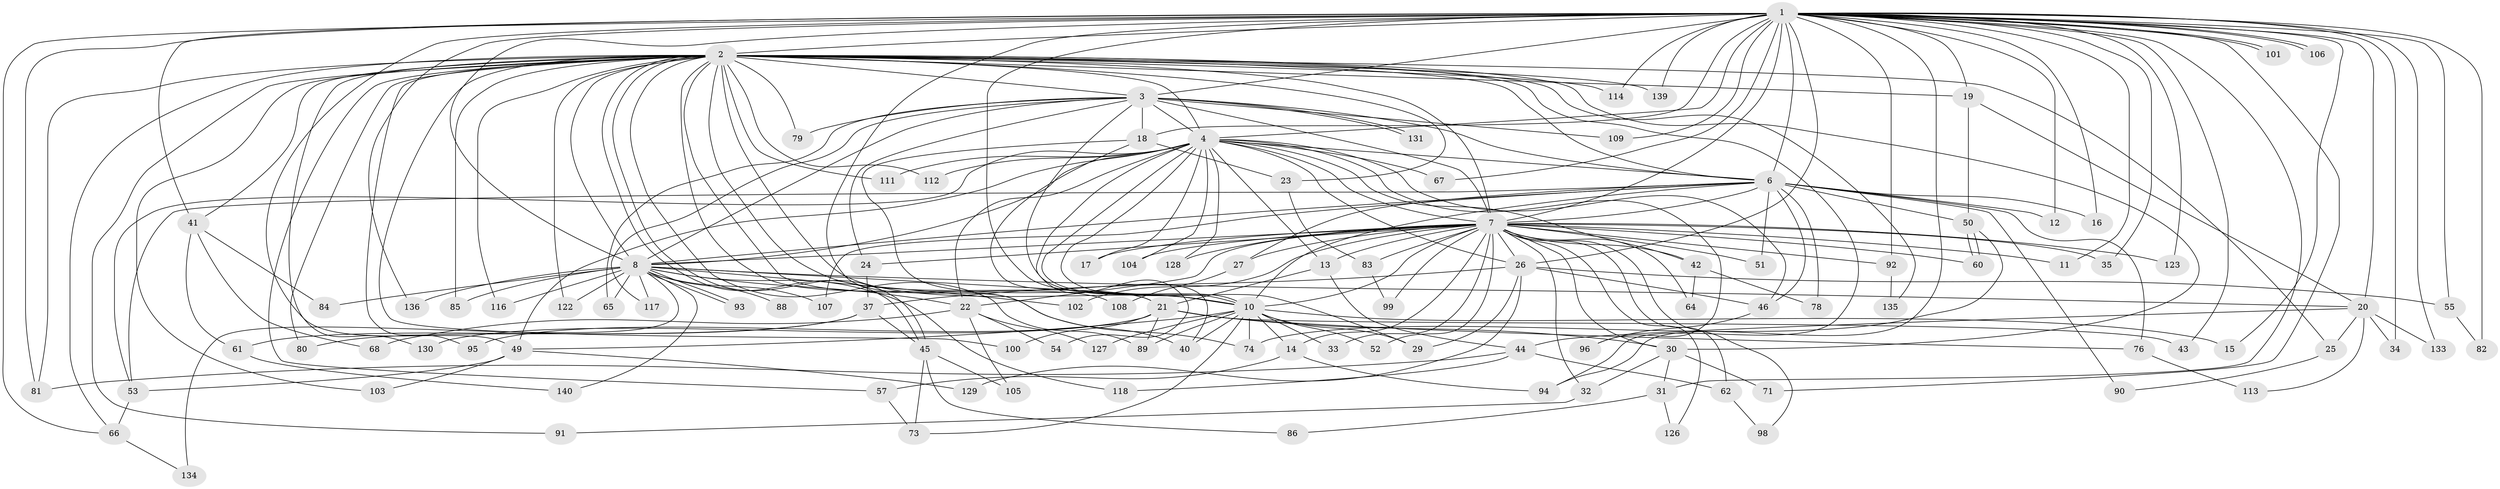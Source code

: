 // Generated by graph-tools (version 1.1) at 2025/23/03/03/25 07:23:37]
// undirected, 111 vertices, 251 edges
graph export_dot {
graph [start="1"]
  node [color=gray90,style=filled];
  1 [super="+9"];
  2 [super="+5"];
  3 [super="+38"];
  4 [super="+70"];
  6 [super="+69"];
  7 [super="+110"];
  8 [super="+72"];
  10 [super="+138"];
  11;
  12;
  13;
  14 [super="+75"];
  15;
  16;
  17;
  18;
  19;
  20 [super="+39"];
  21 [super="+28"];
  22 [super="+36"];
  23;
  24;
  25;
  26 [super="+97"];
  27;
  29;
  30 [super="+56"];
  31;
  32;
  33;
  34;
  35;
  37;
  40 [super="+48"];
  41 [super="+47"];
  42 [super="+63"];
  43;
  44 [super="+137"];
  45 [super="+132"];
  46 [super="+58"];
  49 [super="+77"];
  50;
  51 [super="+124"];
  52 [super="+59"];
  53 [super="+119"];
  54;
  55;
  57;
  60;
  61;
  62;
  64;
  65;
  66 [super="+125"];
  67;
  68;
  71;
  73 [super="+115"];
  74 [super="+87"];
  76;
  78;
  79;
  80 [super="+121"];
  81 [super="+120"];
  82;
  83;
  84;
  85;
  86;
  88;
  89;
  90;
  91;
  92;
  93;
  94 [super="+141"];
  95;
  96;
  98;
  99;
  100;
  101;
  102;
  103;
  104;
  105;
  106;
  107;
  108;
  109;
  111;
  112;
  113;
  114;
  116;
  117;
  118;
  122;
  123;
  126;
  127;
  128;
  129;
  130;
  131;
  133;
  134;
  135;
  136;
  139;
  140;
  1 -- 2 [weight=4];
  1 -- 3 [weight=2];
  1 -- 4 [weight=2];
  1 -- 6 [weight=2];
  1 -- 7 [weight=2];
  1 -- 8 [weight=2];
  1 -- 10 [weight=2];
  1 -- 15;
  1 -- 16;
  1 -- 18;
  1 -- 19;
  1 -- 20;
  1 -- 35;
  1 -- 40;
  1 -- 41;
  1 -- 43;
  1 -- 49;
  1 -- 55;
  1 -- 67;
  1 -- 81 [weight=2];
  1 -- 82;
  1 -- 101;
  1 -- 101;
  1 -- 106;
  1 -- 106;
  1 -- 109;
  1 -- 114;
  1 -- 136;
  1 -- 139;
  1 -- 133;
  1 -- 71;
  1 -- 11;
  1 -- 12;
  1 -- 26;
  1 -- 92;
  1 -- 31;
  1 -- 34;
  1 -- 123;
  1 -- 66;
  1 -- 94;
  2 -- 3 [weight=2];
  2 -- 4 [weight=2];
  2 -- 6 [weight=2];
  2 -- 7 [weight=2];
  2 -- 8 [weight=2];
  2 -- 10 [weight=2];
  2 -- 19;
  2 -- 23;
  2 -- 25;
  2 -- 45;
  2 -- 45;
  2 -- 79;
  2 -- 80 [weight=2];
  2 -- 85;
  2 -- 91;
  2 -- 94;
  2 -- 95;
  2 -- 103;
  2 -- 108;
  2 -- 112;
  2 -- 116;
  2 -- 66;
  2 -- 130;
  2 -- 135;
  2 -- 139;
  2 -- 89;
  2 -- 30;
  2 -- 100;
  2 -- 41 [weight=2];
  2 -- 111;
  2 -- 114;
  2 -- 57;
  2 -- 122;
  2 -- 74;
  2 -- 21;
  2 -- 81;
  3 -- 4;
  3 -- 6;
  3 -- 7 [weight=2];
  3 -- 8 [weight=2];
  3 -- 10;
  3 -- 18;
  3 -- 24;
  3 -- 79;
  3 -- 109;
  3 -- 131;
  3 -- 131;
  3 -- 65;
  3 -- 117;
  4 -- 6 [weight=2];
  4 -- 7;
  4 -- 8;
  4 -- 10;
  4 -- 13;
  4 -- 17;
  4 -- 42;
  4 -- 46;
  4 -- 53;
  4 -- 54;
  4 -- 67;
  4 -- 96;
  4 -- 104;
  4 -- 111;
  4 -- 112;
  4 -- 128;
  4 -- 29;
  4 -- 22;
  4 -- 26;
  4 -- 49;
  6 -- 7;
  6 -- 8;
  6 -- 10;
  6 -- 12;
  6 -- 16;
  6 -- 27;
  6 -- 46;
  6 -- 50;
  6 -- 51;
  6 -- 76;
  6 -- 90;
  6 -- 107;
  6 -- 78;
  6 -- 53;
  7 -- 8;
  7 -- 10;
  7 -- 11;
  7 -- 13;
  7 -- 14;
  7 -- 17;
  7 -- 22;
  7 -- 24;
  7 -- 26;
  7 -- 27;
  7 -- 32;
  7 -- 33;
  7 -- 35;
  7 -- 42 [weight=2];
  7 -- 51 [weight=2];
  7 -- 52;
  7 -- 62;
  7 -- 64;
  7 -- 83;
  7 -- 92;
  7 -- 98;
  7 -- 99;
  7 -- 102;
  7 -- 104;
  7 -- 123;
  7 -- 126;
  7 -- 128;
  7 -- 60;
  7 -- 30;
  8 -- 10;
  8 -- 22;
  8 -- 65;
  8 -- 84;
  8 -- 85;
  8 -- 88 [weight=2];
  8 -- 93;
  8 -- 93;
  8 -- 102;
  8 -- 107;
  8 -- 116;
  8 -- 117;
  8 -- 122;
  8 -- 134;
  8 -- 136;
  8 -- 140;
  8 -- 118;
  8 -- 20;
  10 -- 14 [weight=2];
  10 -- 15;
  10 -- 29;
  10 -- 33;
  10 -- 40;
  10 -- 49;
  10 -- 52 [weight=2];
  10 -- 73;
  10 -- 74;
  10 -- 127;
  10 -- 89;
  13 -- 21;
  13 -- 44;
  14 -- 57;
  14 -- 94;
  18 -- 21;
  18 -- 23;
  18 -- 40;
  19 -- 20;
  19 -- 50;
  20 -- 25;
  20 -- 34;
  20 -- 44;
  20 -- 113;
  20 -- 133;
  21 -- 76;
  21 -- 89;
  21 -- 95;
  21 -- 100;
  21 -- 130;
  21 -- 43;
  21 -- 30;
  22 -- 54;
  22 -- 68;
  22 -- 105;
  22 -- 127;
  23 -- 83;
  24 -- 37;
  25 -- 90;
  26 -- 29;
  26 -- 37;
  26 -- 55;
  26 -- 129;
  26 -- 46;
  27 -- 108;
  30 -- 31;
  30 -- 32;
  30 -- 71;
  31 -- 86;
  31 -- 126;
  32 -- 91;
  37 -- 61;
  37 -- 80;
  37 -- 45;
  41 -- 68;
  41 -- 84;
  41 -- 61;
  42 -- 64;
  42 -- 78;
  44 -- 62;
  44 -- 118;
  44 -- 81;
  45 -- 73;
  45 -- 86;
  45 -- 105;
  46 -- 96;
  49 -- 53;
  49 -- 129;
  49 -- 103;
  50 -- 60;
  50 -- 60;
  50 -- 74;
  53 -- 66;
  55 -- 82;
  57 -- 73;
  61 -- 140;
  62 -- 98;
  66 -- 134;
  76 -- 113;
  83 -- 99;
  92 -- 135;
}
